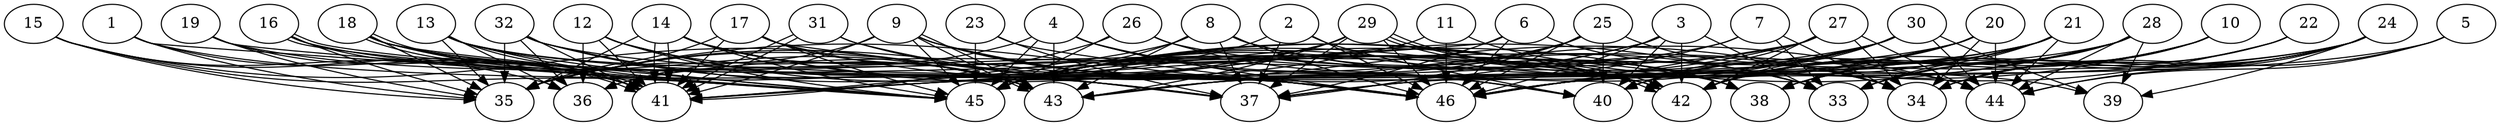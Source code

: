 // DAG (tier=3-complex, mode=compute, n=46, ccr=0.490, fat=0.780, density=0.759, regular=0.217, jump=0.288, mindata=1048576, maxdata=16777216)
// DAG automatically generated by daggen at Sun Aug 24 16:33:34 2025
// /home/ermia/Project/Environments/daggen/bin/daggen --dot --ccr 0.490 --fat 0.780 --regular 0.217 --density 0.759 --jump 0.288 --mindata 1048576 --maxdata 16777216 -n 46 
digraph G {
  1 [size="2566426693779826688", alpha="0.11", expect_size="1283213346889913344"]
  1 -> 35 [size ="2100764344320000"]
  1 -> 41 [size ="2100764344320000"]
  1 -> 45 [size ="2100764344320000"]
  1 -> 46 [size ="2100764344320000"]
  2 [size="63790409680011800", alpha="0.20", expect_size="31895204840005900"]
  2 -> 37 [size ="1121581795377152"]
  2 -> 40 [size ="1121581795377152"]
  2 -> 45 [size ="1121581795377152"]
  2 -> 46 [size ="1121581795377152"]
  3 [size="1967545344650926620672", alpha="0.05", expect_size="983772672325463310336"]
  3 -> 33 [size ="1256145134026752"]
  3 -> 35 [size ="1256145134026752"]
  3 -> 40 [size ="1256145134026752"]
  3 -> 42 [size ="1256145134026752"]
  3 -> 45 [size ="1256145134026752"]
  3 -> 46 [size ="1256145134026752"]
  4 [size="1883396648818704384000", alpha="0.03", expect_size="941698324409352192000"]
  4 -> 33 [size ="1220069346508800"]
  4 -> 36 [size ="1220069346508800"]
  4 -> 40 [size ="1220069346508800"]
  4 -> 43 [size ="1220069346508800"]
  4 -> 45 [size ="1220069346508800"]
  4 -> 46 [size ="1220069346508800"]
  5 [size="21360021222512376", alpha="0.05", expect_size="10680010611256188"]
  5 -> 34 [size ="350070033612800"]
  5 -> 44 [size ="350070033612800"]
  5 -> 46 [size ="350070033612800"]
  6 [size="17926720640210642", alpha="0.19", expect_size="8963360320105321"]
  6 -> 34 [size ="925548809289728"]
  6 -> 37 [size ="925548809289728"]
  6 -> 41 [size ="925548809289728"]
  6 -> 46 [size ="925548809289728"]
  7 [size="50324323102494704", alpha="0.01", expect_size="25162161551247352"]
  7 -> 33 [size ="1214612464730112"]
  7 -> 34 [size ="1214612464730112"]
  7 -> 41 [size ="1214612464730112"]
  7 -> 43 [size ="1214612464730112"]
  8 [size="116644133316933472", alpha="0.18", expect_size="58322066658466736"]
  8 -> 34 [size ="1953691041005568"]
  8 -> 37 [size ="1953691041005568"]
  8 -> 38 [size ="1953691041005568"]
  8 -> 41 [size ="1953691041005568"]
  8 -> 43 [size ="1953691041005568"]
  8 -> 45 [size ="1953691041005568"]
  8 -> 46 [size ="1953691041005568"]
  9 [size="107750150976886013952", alpha="0.18", expect_size="53875075488443006976"]
  9 -> 35 [size ="181148709814272"]
  9 -> 40 [size ="181148709814272"]
  9 -> 41 [size ="181148709814272"]
  9 -> 43 [size ="181148709814272"]
  9 -> 43 [size ="181148709814272"]
  9 -> 44 [size ="181148709814272"]
  9 -> 45 [size ="181148709814272"]
  9 -> 46 [size ="181148709814272"]
  10 [size="22204320126616208", alpha="0.04", expect_size="11102160063308104"]
  10 -> 33 [size ="583334749011968"]
  10 -> 34 [size ="583334749011968"]
  10 -> 40 [size ="583334749011968"]
  10 -> 42 [size ="583334749011968"]
  10 -> 46 [size ="583334749011968"]
  11 [size="1168502542607602432", alpha="0.02", expect_size="584251271303801216"]
  11 -> 35 [size ="413276190015488"]
  11 -> 38 [size ="413276190015488"]
  11 -> 46 [size ="413276190015488"]
  12 [size="1042712995082643584", alpha="0.04", expect_size="521356497541321792"]
  12 -> 36 [size ="1564131668787200"]
  12 -> 37 [size ="1564131668787200"]
  12 -> 41 [size ="1564131668787200"]
  12 -> 43 [size ="1564131668787200"]
  12 -> 45 [size ="1564131668787200"]
  12 -> 46 [size ="1564131668787200"]
  13 [size="31450262681149728", alpha="0.13", expect_size="15725131340574864"]
  13 -> 35 [size ="29083673034752"]
  13 -> 36 [size ="29083673034752"]
  13 -> 37 [size ="29083673034752"]
  13 -> 41 [size ="29083673034752"]
  13 -> 42 [size ="29083673034752"]
  13 -> 45 [size ="29083673034752"]
  13 -> 46 [size ="29083673034752"]
  14 [size="797460372870957891584", alpha="0.05", expect_size="398730186435478945792"]
  14 -> 33 [size ="687959271538688"]
  14 -> 35 [size ="687959271538688"]
  14 -> 41 [size ="687959271538688"]
  14 -> 41 [size ="687959271538688"]
  14 -> 42 [size ="687959271538688"]
  14 -> 43 [size ="687959271538688"]
  14 -> 45 [size ="687959271538688"]
  15 [size="4036661423975954944", alpha="0.18", expect_size="2018330711987977472"]
  15 -> 35 [size ="2059550576345088"]
  15 -> 36 [size ="2059550576345088"]
  15 -> 41 [size ="2059550576345088"]
  15 -> 43 [size ="2059550576345088"]
  15 -> 45 [size ="2059550576345088"]
  16 [size="1921700444827386368", alpha="0.15", expect_size="960850222413693184"]
  16 -> 35 [size ="661627640741888"]
  16 -> 38 [size ="661627640741888"]
  16 -> 41 [size ="661627640741888"]
  16 -> 45 [size ="661627640741888"]
  16 -> 45 [size ="661627640741888"]
  17 [size="1064107109622218752000", alpha="0.01", expect_size="532053554811109376000"]
  17 -> 35 [size ="833835184947200"]
  17 -> 37 [size ="833835184947200"]
  17 -> 38 [size ="833835184947200"]
  17 -> 41 [size ="833835184947200"]
  17 -> 43 [size ="833835184947200"]
  17 -> 45 [size ="833835184947200"]
  18 [size="2299098303563674157056", alpha="0.03", expect_size="1149549151781837078528"]
  18 -> 35 [size ="1393568585351168"]
  18 -> 37 [size ="1393568585351168"]
  18 -> 41 [size ="1393568585351168"]
  18 -> 41 [size ="1393568585351168"]
  18 -> 43 [size ="1393568585351168"]
  18 -> 44 [size ="1393568585351168"]
  18 -> 45 [size ="1393568585351168"]
  19 [size="848163697857465942016", alpha="0.07", expect_size="424081848928732971008"]
  19 -> 35 [size ="716819438501888"]
  19 -> 41 [size ="716819438501888"]
  19 -> 42 [size ="716819438501888"]
  19 -> 45 [size ="716819438501888"]
  20 [size="59051009862938552", alpha="0.18", expect_size="29525504931469276"]
  20 -> 34 [size ="1607265379418112"]
  20 -> 37 [size ="1607265379418112"]
  20 -> 42 [size ="1607265379418112"]
  20 -> 43 [size ="1607265379418112"]
  20 -> 44 [size ="1607265379418112"]
  20 -> 45 [size ="1607265379418112"]
  20 -> 46 [size ="1607265379418112"]
  21 [size="100897495880651184", alpha="0.07", expect_size="50448747940325592"]
  21 -> 33 [size ="1602392244092928"]
  21 -> 38 [size ="1602392244092928"]
  21 -> 41 [size ="1602392244092928"]
  21 -> 42 [size ="1602392244092928"]
  21 -> 43 [size ="1602392244092928"]
  21 -> 44 [size ="1602392244092928"]
  21 -> 46 [size ="1602392244092928"]
  22 [size="252923028344001376", alpha="0.06", expect_size="126461514172000688"]
  22 -> 34 [size ="324020260044800"]
  22 -> 38 [size ="324020260044800"]
  22 -> 46 [size ="324020260044800"]
  23 [size="76854236473919968", alpha="0.05", expect_size="38427118236959984"]
  23 -> 37 [size ="1331986807390208"]
  23 -> 45 [size ="1331986807390208"]
  23 -> 46 [size ="1331986807390208"]
  24 [size="4988146582212357120", alpha="0.09", expect_size="2494073291106178560"]
  24 -> 33 [size ="1723072293896192"]
  24 -> 34 [size ="1723072293896192"]
  24 -> 37 [size ="1723072293896192"]
  24 -> 38 [size ="1723072293896192"]
  24 -> 39 [size ="1723072293896192"]
  24 -> 42 [size ="1723072293896192"]
  24 -> 44 [size ="1723072293896192"]
  24 -> 45 [size ="1723072293896192"]
  25 [size="240402862391008352", alpha="0.19", expect_size="120201431195504176"]
  25 -> 34 [size ="118910405836800"]
  25 -> 37 [size ="118910405836800"]
  25 -> 40 [size ="118910405836800"]
  25 -> 43 [size ="118910405836800"]
  25 -> 45 [size ="118910405836800"]
  25 -> 46 [size ="118910405836800"]
  26 [size="458310660664008576", alpha="0.16", expect_size="229155330332004288"]
  26 -> 39 [size ="200835430612992"]
  26 -> 40 [size ="200835430612992"]
  26 -> 41 [size ="200835430612992"]
  26 -> 45 [size ="200835430612992"]
  27 [size="865818337555075584", alpha="0.07", expect_size="432909168777537792"]
  27 -> 34 [size ="633766582157312"]
  27 -> 36 [size ="633766582157312"]
  27 -> 40 [size ="633766582157312"]
  27 -> 42 [size ="633766582157312"]
  27 -> 44 [size ="633766582157312"]
  27 -> 45 [size ="633766582157312"]
  27 -> 46 [size ="633766582157312"]
  28 [size="3500641217569617870848", alpha="0.15", expect_size="1750320608784808935424"]
  28 -> 33 [size ="1844399751299072"]
  28 -> 37 [size ="1844399751299072"]
  28 -> 38 [size ="1844399751299072"]
  28 -> 39 [size ="1844399751299072"]
  28 -> 42 [size ="1844399751299072"]
  28 -> 44 [size ="1844399751299072"]
  28 -> 45 [size ="1844399751299072"]
  28 -> 46 [size ="1844399751299072"]
  29 [size="54253914985090008", alpha="0.20", expect_size="27126957492545004"]
  29 -> 33 [size ="1045325993213952"]
  29 -> 35 [size ="1045325993213952"]
  29 -> 37 [size ="1045325993213952"]
  29 -> 42 [size ="1045325993213952"]
  29 -> 42 [size ="1045325993213952"]
  29 -> 43 [size ="1045325993213952"]
  29 -> 45 [size ="1045325993213952"]
  29 -> 46 [size ="1045325993213952"]
  30 [size="4527072741356041728", alpha="0.14", expect_size="2263536370678020864"]
  30 -> 39 [size ="2043284125908992"]
  30 -> 40 [size ="2043284125908992"]
  30 -> 41 [size ="2043284125908992"]
  30 -> 42 [size ="2043284125908992"]
  30 -> 43 [size ="2043284125908992"]
  30 -> 44 [size ="2043284125908992"]
  30 -> 45 [size ="2043284125908992"]
  30 -> 46 [size ="2043284125908992"]
  31 [size="27257800020720652", alpha="0.09", expect_size="13628900010360326"]
  31 -> 34 [size ="805477503991808"]
  31 -> 41 [size ="805477503991808"]
  31 -> 41 [size ="805477503991808"]
  31 -> 46 [size ="805477503991808"]
  32 [size="27627315355046900", alpha="0.12", expect_size="13813657677523450"]
  32 -> 35 [size ="438860840435712"]
  32 -> 36 [size ="438860840435712"]
  32 -> 37 [size ="438860840435712"]
  32 -> 41 [size ="438860840435712"]
  32 -> 42 [size ="438860840435712"]
  32 -> 46 [size ="438860840435712"]
  33 [size="1488697008710208768", alpha="0.18", expect_size="744348504355104384"]
  34 [size="208370849601448096", alpha="0.13", expect_size="104185424800724048"]
  35 [size="44873101288972824", alpha="0.19", expect_size="22436550644486412"]
  36 [size="14225700373732502", alpha="0.04", expect_size="7112850186866251"]
  37 [size="1545189312729972736", alpha="0.19", expect_size="772594656364986368"]
  38 [size="789185756249916160", alpha="0.00", expect_size="394592878124958080"]
  39 [size="85723148644635680", alpha="0.07", expect_size="42861574322317840"]
  40 [size="24011248538269168", alpha="0.05", expect_size="12005624269134584"]
  41 [size="1962449091927835648", alpha="0.18", expect_size="981224545963917824"]
  42 [size="141247368736880528", alpha="0.03", expect_size="70623684368440264"]
  43 [size="2375499374280356352", alpha="0.05", expect_size="1187749687140178176"]
  44 [size="2373193179053502234624", alpha="0.16", expect_size="1186596589526751117312"]
  45 [size="26041448809468540", alpha="0.18", expect_size="13020724404734270"]
  46 [size="78403398729232560", alpha="0.01", expect_size="39201699364616280"]
}
